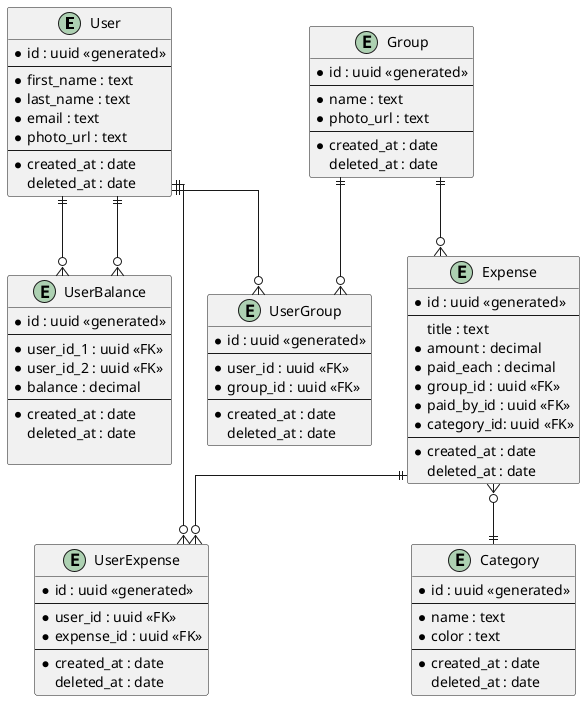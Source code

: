 @startuml erd
' hide the spot
' hide circle

' avoid problems with angled crows feet
skinparam linetype ortho

entity "User" as u {
  *id : uuid <<generated>>
  --
  *first_name : text
  *last_name : text
  *email : text
  *photo_url : text
  --
  *created_at : date
  deleted_at : date
}

entity "Group" as g {
  *id : uuid <<generated>>
  --
  *name : text
  *photo_url : text
  --
  *created_at : date
  deleted_at : date
}

entity "UserGroup" as ug {
  *id : uuid <<generated>>
  --
  *user_id : uuid <<FK>>
  *group_id : uuid <<FK>>
  --
  *created_at : date
  deleted_at : date
}

entity "Expense" as e {
  *id : uuid <<generated>>
  --
  title : text
  *amount : decimal
  *paid_each : decimal
  *group_id : uuid <<FK>>
  ' references user
  *paid_by_id : uuid <<FK>> 
  *category_id: uuid <<FK>>
  --
  *created_at : date
  deleted_at : date
}

entity "UserExpense" as ue {
  *id : uuid <<generated>>
  --
  *user_id : uuid <<FK>>
  *expense_id : uuid <<FK>>
  --
  *created_at : date
  deleted_at : date
}

entity "Category" as c {
  *id : uuid <<generated>>
  --
  *name : text
  *color : text
  --
  *created_at : date
  deleted_at : date
}

entity "UserBalance" as ub {
  *id : uuid <<generated>>
  --
  *user_id_1 : uuid <<FK>>
  *user_id_2 : uuid <<FK>>
  *balance : decimal
  --
  *created_at : date
  deleted_at : date

}

u ||--o{ ue
e ||--o{ ue

u ||--o{ ug
g ||--o{ ug

e }o--|| c

u ||--o{ ub
u ||--o{ ub

g ||--o{ e


@enduml